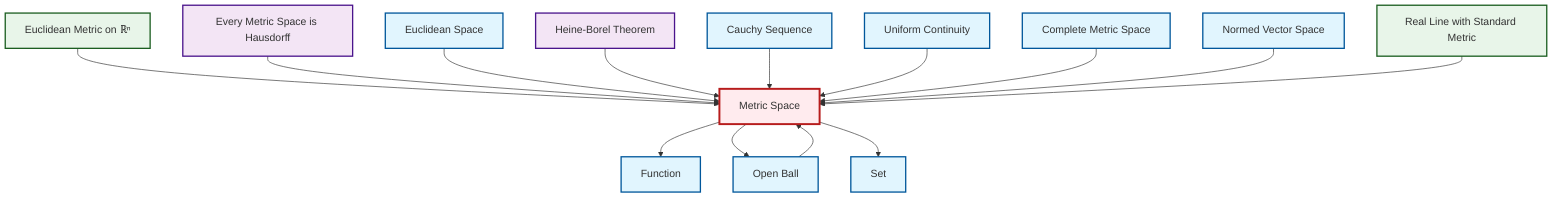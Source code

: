 graph TD
    classDef definition fill:#e1f5fe,stroke:#01579b,stroke-width:2px
    classDef theorem fill:#f3e5f5,stroke:#4a148c,stroke-width:2px
    classDef axiom fill:#fff3e0,stroke:#e65100,stroke-width:2px
    classDef example fill:#e8f5e9,stroke:#1b5e20,stroke-width:2px
    classDef current fill:#ffebee,stroke:#b71c1c,stroke-width:3px
    def-cauchy-sequence["Cauchy Sequence"]:::definition
    def-set["Set"]:::definition
    def-function["Function"]:::definition
    def-uniform-continuity["Uniform Continuity"]:::definition
    thm-metric-hausdorff["Every Metric Space is Hausdorff"]:::theorem
    def-euclidean-space["Euclidean Space"]:::definition
    def-metric-space["Metric Space"]:::definition
    thm-heine-borel["Heine-Borel Theorem"]:::theorem
    def-open-ball["Open Ball"]:::definition
    ex-real-line-metric["Real Line with Standard Metric"]:::example
    ex-euclidean-metric["Euclidean Metric on ℝⁿ"]:::example
    def-normed-vector-space["Normed Vector Space"]:::definition
    def-complete-metric-space["Complete Metric Space"]:::definition
    ex-euclidean-metric --> def-metric-space
    thm-metric-hausdorff --> def-metric-space
    def-euclidean-space --> def-metric-space
    thm-heine-borel --> def-metric-space
    def-open-ball --> def-metric-space
    def-cauchy-sequence --> def-metric-space
    def-uniform-continuity --> def-metric-space
    def-complete-metric-space --> def-metric-space
    def-normed-vector-space --> def-metric-space
    def-metric-space --> def-function
    def-metric-space --> def-open-ball
    def-metric-space --> def-set
    ex-real-line-metric --> def-metric-space
    class def-metric-space current